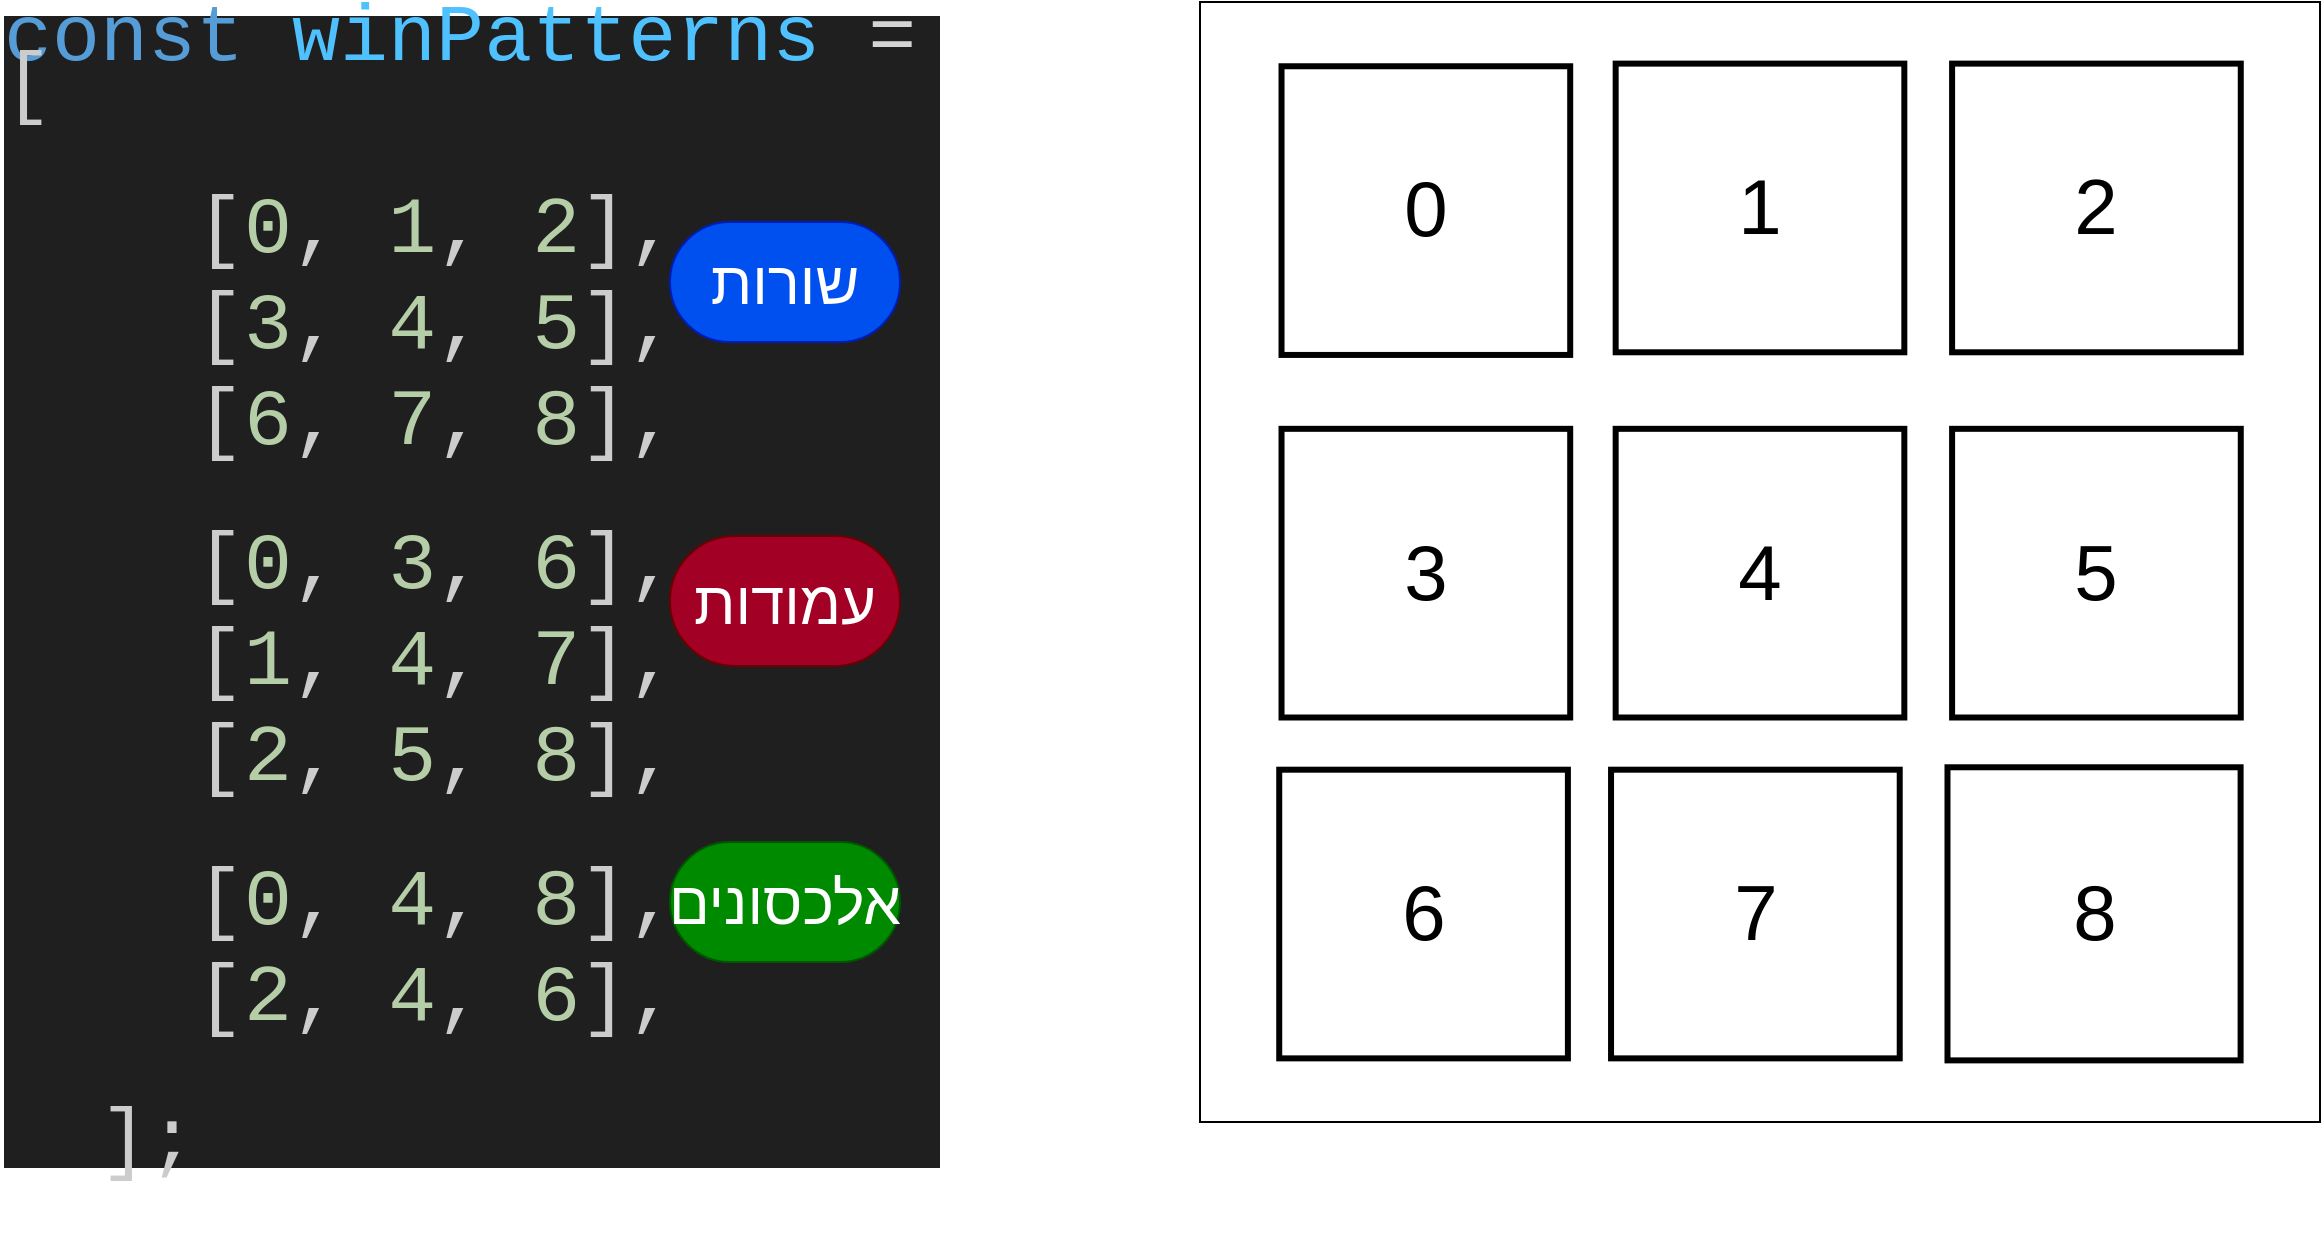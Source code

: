 <mxfile>
    <diagram id="KFPuRCOBGHdt2TMG7pT_" name="Page-1">
        <mxGraphModel dx="2309" dy="672" grid="1" gridSize="10" guides="1" tooltips="1" connect="1" arrows="1" fold="1" page="1" pageScale="1" pageWidth="850" pageHeight="1100" math="0" shadow="0">
            <root>
                <mxCell id="0"/>
                <mxCell id="1" parent="0"/>
                <mxCell id="17" value="&lt;div style=&quot;color: rgb(204, 204, 204); background-color: rgb(31, 31, 31); font-family: Consolas, &amp;quot;Courier New&amp;quot;, monospace; font-weight: normal; font-size: 40px; line-height: 24px;&quot;&gt;&lt;div style=&quot;font-size: 40px;&quot;&gt;&lt;span style=&quot;color: rgb(86, 156, 214); font-size: 40px;&quot;&gt;const&lt;/span&gt;&lt;span style=&quot;color: rgb(204, 204, 204); font-size: 40px;&quot;&gt; &lt;/span&gt;&lt;span style=&quot;color: rgb(79, 193, 255); font-size: 40px;&quot;&gt;winPatterns&lt;/span&gt;&lt;span style=&quot;color: rgb(204, 204, 204); font-size: 40px;&quot;&gt; &lt;/span&gt;&lt;span style=&quot;color: rgb(212, 212, 212); font-size: 40px;&quot;&gt;=&lt;/span&gt;&lt;span style=&quot;color: rgb(204, 204, 204); font-size: 40px;&quot;&gt; [&lt;/span&gt;&lt;/div&gt;&lt;div style=&quot;font-size: 40px;&quot;&gt;&lt;span style=&quot;color: rgb(204, 204, 204); font-size: 40px;&quot;&gt;&lt;br style=&quot;font-size: 40px;&quot;&gt;&lt;/span&gt;&lt;/div&gt;&lt;div style=&quot;font-size: 40px;&quot;&gt;&lt;span style=&quot;color: rgb(204, 204, 204); font-size: 40px;&quot;&gt;&amp;nbsp;&lt;/span&gt;&lt;/div&gt;&lt;div style=&quot;font-size: 40px;&quot;&gt;&lt;span style=&quot;color: rgb(204, 204, 204); font-size: 40px;&quot;&gt;&amp;nbsp; &amp;nbsp; [&lt;/span&gt;&lt;span style=&quot;color: rgb(181, 206, 168); font-size: 40px;&quot;&gt;0&lt;/span&gt;&lt;span style=&quot;color: rgb(204, 204, 204); font-size: 40px;&quot;&gt;, &lt;/span&gt;&lt;span style=&quot;color: rgb(181, 206, 168); font-size: 40px;&quot;&gt;1&lt;/span&gt;&lt;span style=&quot;color: rgb(204, 204, 204); font-size: 40px;&quot;&gt;, &lt;/span&gt;&lt;span style=&quot;color: rgb(181, 206, 168); font-size: 40px;&quot;&gt;2&lt;/span&gt;&lt;span style=&quot;color: rgb(204, 204, 204); font-size: 40px;&quot;&gt;],&lt;/span&gt;&lt;/div&gt;&lt;div style=&quot;font-size: 40px;&quot;&gt;&lt;br&gt;&lt;/div&gt;&lt;div style=&quot;font-size: 40px;&quot;&gt;&amp;nbsp; &amp;nbsp; [&lt;span style=&quot;color: rgb(181, 206, 168);&quot;&gt;3&lt;/span&gt;, &lt;span style=&quot;color: rgb(181, 206, 168);&quot;&gt;4&lt;/span&gt;, &lt;span style=&quot;color: rgb(181, 206, 168);&quot;&gt;5&lt;/span&gt;],&lt;/div&gt;&lt;div style=&quot;font-size: 40px;&quot;&gt;&lt;span style=&quot;color: rgb(204, 204, 204); font-size: 40px;&quot;&gt;&lt;br&gt;&lt;/span&gt;&lt;/div&gt;&lt;div style=&quot;font-size: 40px;&quot;&gt;&lt;span style=&quot;color: rgb(204, 204, 204); font-size: 40px;&quot;&gt;&amp;nbsp; &amp;nbsp; [&lt;/span&gt;&lt;span style=&quot;color: rgb(181, 206, 168); font-size: 40px;&quot;&gt;6&lt;/span&gt;&lt;span style=&quot;color: rgb(204, 204, 204); font-size: 40px;&quot;&gt;, &lt;/span&gt;&lt;span style=&quot;color: rgb(181, 206, 168); font-size: 40px;&quot;&gt;7&lt;/span&gt;&lt;span style=&quot;color: rgb(204, 204, 204); font-size: 40px;&quot;&gt;, &lt;/span&gt;&lt;span style=&quot;color: rgb(181, 206, 168); font-size: 40px;&quot;&gt;8&lt;/span&gt;&lt;span style=&quot;color: rgb(204, 204, 204); font-size: 40px;&quot;&gt;],&lt;/span&gt;&lt;/div&gt;&lt;div style=&quot;font-size: 40px;&quot;&gt;&lt;span style=&quot;color: rgb(204, 204, 204); font-size: 40px;&quot;&gt;&lt;br&gt;&lt;/span&gt;&lt;/div&gt;&lt;div style=&quot;font-size: 40px;&quot;&gt;&lt;span style=&quot;color: rgb(204, 204, 204); font-size: 40px;&quot;&gt;&lt;br&gt;&lt;/span&gt;&lt;/div&gt;&lt;div style=&quot;font-size: 40px;&quot;&gt;&lt;span style=&quot;color: rgb(204, 204, 204); font-size: 40px;&quot;&gt;&amp;nbsp; &amp;nbsp; [&lt;/span&gt;&lt;span style=&quot;color: rgb(181, 206, 168); font-size: 40px;&quot;&gt;0&lt;/span&gt;&lt;span style=&quot;color: rgb(204, 204, 204); font-size: 40px;&quot;&gt;, &lt;/span&gt;&lt;span style=&quot;color: rgb(181, 206, 168); font-size: 40px;&quot;&gt;3&lt;/span&gt;&lt;span style=&quot;color: rgb(204, 204, 204); font-size: 40px;&quot;&gt;, &lt;/span&gt;&lt;span style=&quot;color: rgb(181, 206, 168); font-size: 40px;&quot;&gt;6&lt;/span&gt;&lt;span style=&quot;color: rgb(204, 204, 204); font-size: 40px;&quot;&gt;],&lt;/span&gt;&lt;/div&gt;&lt;div style=&quot;font-size: 40px;&quot;&gt;&lt;span style=&quot;color: rgb(204, 204, 204); font-size: 40px;&quot;&gt;&lt;br&gt;&lt;/span&gt;&lt;/div&gt;&lt;div style=&quot;font-size: 40px;&quot;&gt;&lt;span style=&quot;color: rgb(204, 204, 204); font-size: 40px;&quot;&gt;&amp;nbsp; &amp;nbsp; [&lt;/span&gt;&lt;span style=&quot;color: rgb(181, 206, 168); font-size: 40px;&quot;&gt;1&lt;/span&gt;&lt;span style=&quot;color: rgb(204, 204, 204); font-size: 40px;&quot;&gt;, &lt;/span&gt;&lt;span style=&quot;color: rgb(181, 206, 168); font-size: 40px;&quot;&gt;4&lt;/span&gt;&lt;span style=&quot;color: rgb(204, 204, 204); font-size: 40px;&quot;&gt;, &lt;/span&gt;&lt;span style=&quot;color: rgb(181, 206, 168); font-size: 40px;&quot;&gt;7&lt;/span&gt;&lt;span style=&quot;color: rgb(204, 204, 204); font-size: 40px;&quot;&gt;],&lt;/span&gt;&lt;/div&gt;&lt;div style=&quot;font-size: 40px;&quot;&gt;&lt;span style=&quot;color: rgb(204, 204, 204); font-size: 40px;&quot;&gt;&lt;br&gt;&lt;/span&gt;&lt;/div&gt;&lt;div style=&quot;font-size: 40px;&quot;&gt;&lt;span style=&quot;color: rgb(204, 204, 204); font-size: 40px;&quot;&gt;&amp;nbsp; &amp;nbsp; [&lt;/span&gt;&lt;span style=&quot;color: rgb(181, 206, 168); font-size: 40px;&quot;&gt;2&lt;/span&gt;&lt;span style=&quot;color: rgb(204, 204, 204); font-size: 40px;&quot;&gt;, &lt;/span&gt;&lt;span style=&quot;color: rgb(181, 206, 168); font-size: 40px;&quot;&gt;5&lt;/span&gt;&lt;span style=&quot;color: rgb(204, 204, 204); font-size: 40px;&quot;&gt;, &lt;/span&gt;&lt;span style=&quot;color: rgb(181, 206, 168); font-size: 40px;&quot;&gt;8&lt;/span&gt;&lt;span style=&quot;color: rgb(204, 204, 204); font-size: 40px;&quot;&gt;],&lt;/span&gt;&lt;/div&gt;&lt;div style=&quot;font-size: 40px;&quot;&gt;&lt;span style=&quot;color: rgb(204, 204, 204); font-size: 40px;&quot;&gt;&lt;br&gt;&lt;/span&gt;&lt;/div&gt;&lt;div style=&quot;font-size: 40px;&quot;&gt;&lt;span style=&quot;color: rgb(204, 204, 204); font-size: 40px;&quot;&gt;&lt;br&gt;&lt;/span&gt;&lt;/div&gt;&lt;div style=&quot;font-size: 40px;&quot;&gt;&lt;span style=&quot;color: rgb(204, 204, 204); font-size: 40px;&quot;&gt;&amp;nbsp; &amp;nbsp; [&lt;/span&gt;&lt;span style=&quot;color: rgb(181, 206, 168); font-size: 40px;&quot;&gt;0&lt;/span&gt;&lt;span style=&quot;color: rgb(204, 204, 204); font-size: 40px;&quot;&gt;, &lt;/span&gt;&lt;span style=&quot;color: rgb(181, 206, 168); font-size: 40px;&quot;&gt;4&lt;/span&gt;&lt;span style=&quot;color: rgb(204, 204, 204); font-size: 40px;&quot;&gt;, &lt;/span&gt;&lt;span style=&quot;color: rgb(181, 206, 168); font-size: 40px;&quot;&gt;8&lt;/span&gt;&lt;span style=&quot;color: rgb(204, 204, 204); font-size: 40px;&quot;&gt;],&lt;/span&gt;&lt;/div&gt;&lt;div style=&quot;font-size: 40px;&quot;&gt;&lt;span style=&quot;color: rgb(204, 204, 204); font-size: 40px;&quot;&gt;&lt;br&gt;&lt;/span&gt;&lt;/div&gt;&lt;div style=&quot;font-size: 40px;&quot;&gt;&amp;nbsp; &amp;nbsp; [&lt;span style=&quot;color: rgb(181, 206, 168);&quot;&gt;2&lt;/span&gt;, &lt;span style=&quot;color: rgb(181, 206, 168);&quot;&gt;4&lt;/span&gt;, &lt;span style=&quot;color: rgb(181, 206, 168);&quot;&gt;6&lt;/span&gt;],&lt;br&gt;&lt;/div&gt;&lt;div style=&quot;font-size: 40px;&quot;&gt;&lt;span style=&quot;color: rgb(204, 204, 204); font-size: 40px;&quot;&gt;&lt;br&gt;&lt;/span&gt;&lt;/div&gt;&lt;div style=&quot;font-size: 40px;&quot;&gt;&lt;span style=&quot;color: rgb(204, 204, 204); font-size: 40px;&quot;&gt;&lt;br&gt;&lt;/span&gt;&lt;/div&gt;&lt;div style=&quot;font-size: 40px;&quot;&gt;&lt;span style=&quot;color: rgb(204, 204, 204); font-size: 40px;&quot;&gt;&amp;nbsp; ];&lt;/span&gt;&lt;/div&gt;&lt;/div&gt;" style="text;whiteSpace=wrap;html=1;fontSize=40;" parent="1" vertex="1">
                    <mxGeometry x="-510" y="250" width="470" height="620" as="geometry"/>
                </mxCell>
                <mxCell id="20" value="&lt;font style=&quot;font-size: 30px;&quot;&gt;שורות&lt;/font&gt;" style="text;strokeColor=#001DBC;align=center;fillColor=#0050ef;html=1;verticalAlign=middle;whiteSpace=wrap;rounded=1;fontColor=#ffffff;direction=west;arcSize=50;" vertex="1" parent="1">
                    <mxGeometry x="-175" y="360" width="115" height="60" as="geometry"/>
                </mxCell>
                <mxCell id="21" value="&lt;span style=&quot;font-size: 30px;&quot;&gt;עמודות&lt;/span&gt;" style="text;strokeColor=#6F0000;align=center;fillColor=#a20025;html=1;verticalAlign=middle;whiteSpace=wrap;rounded=1;fontColor=#ffffff;arcSize=50;" vertex="1" parent="1">
                    <mxGeometry x="-175" y="517" width="115" height="65" as="geometry"/>
                </mxCell>
                <mxCell id="22" value="&lt;font style=&quot;font-size: 30px;&quot;&gt;אלכסונים&lt;/font&gt;" style="text;strokeColor=#005700;align=center;fillColor=#008a00;html=1;verticalAlign=middle;whiteSpace=wrap;rounded=1;fontColor=#ffffff;arcSize=50;" vertex="1" parent="1">
                    <mxGeometry x="-175" y="670" width="115" height="60" as="geometry"/>
                </mxCell>
                <mxCell id="2" value="" style="whiteSpace=wrap;html=1;aspect=fixed;fontSize=39;" parent="1" vertex="1">
                    <mxGeometry x="90" y="250" width="560" height="560" as="geometry"/>
                </mxCell>
                <mxCell id="10" value="7" style="whiteSpace=wrap;html=1;aspect=fixed;fontSize=39;strokeWidth=3;" parent="1" vertex="1">
                    <mxGeometry x="295.527" y="633.851" width="144.336" height="144.336" as="geometry"/>
                </mxCell>
                <mxCell id="11" value="8" style="whiteSpace=wrap;html=1;aspect=fixed;strokeWidth=3;fontSize=39;" parent="1" vertex="1">
                    <mxGeometry x="463.744" y="632.634" width="146.557" height="146.557" as="geometry"/>
                </mxCell>
                <mxCell id="48" value="0" style="whiteSpace=wrap;html=1;aspect=fixed;strokeWidth=3;fontSize=39;" vertex="1" parent="1">
                    <mxGeometry x="130.766" y="282.128" width="144.336" height="144.336" as="geometry"/>
                </mxCell>
                <mxCell id="49" value="1" style="whiteSpace=wrap;html=1;aspect=fixed;strokeWidth=3;fontSize=39;" vertex="1" parent="1">
                    <mxGeometry x="297.831" y="280.808" width="144.336" height="144.336" as="geometry"/>
                </mxCell>
                <mxCell id="50" value="2" style="whiteSpace=wrap;html=1;aspect=fixed;strokeWidth=3;fontSize=39;" vertex="1" parent="1">
                    <mxGeometry x="466.048" y="280.808" width="144.336" height="144.336" as="geometry"/>
                </mxCell>
                <mxCell id="51" value="3" style="whiteSpace=wrap;html=1;aspect=fixed;strokeWidth=3;fontSize=39;" vertex="1" parent="1">
                    <mxGeometry x="130.766" y="463.417" width="144.336" height="144.336" as="geometry"/>
                </mxCell>
                <mxCell id="52" value="4" style="whiteSpace=wrap;html=1;aspect=fixed;strokeWidth=3;fontSize=39;" vertex="1" parent="1">
                    <mxGeometry x="297.831" y="463.417" width="144.336" height="144.336" as="geometry"/>
                </mxCell>
                <mxCell id="53" value="5" style="whiteSpace=wrap;html=1;aspect=fixed;strokeWidth=3;fontSize=39;" vertex="1" parent="1">
                    <mxGeometry x="466.048" y="463.417" width="144.336" height="144.336" as="geometry"/>
                </mxCell>
                <mxCell id="54" value="6" style="whiteSpace=wrap;html=1;aspect=fixed;strokeWidth=3;fontSize=39;" vertex="1" parent="1">
                    <mxGeometry x="129.613" y="633.851" width="144.336" height="144.336" as="geometry"/>
                </mxCell>
            </root>
        </mxGraphModel>
    </diagram>
</mxfile>